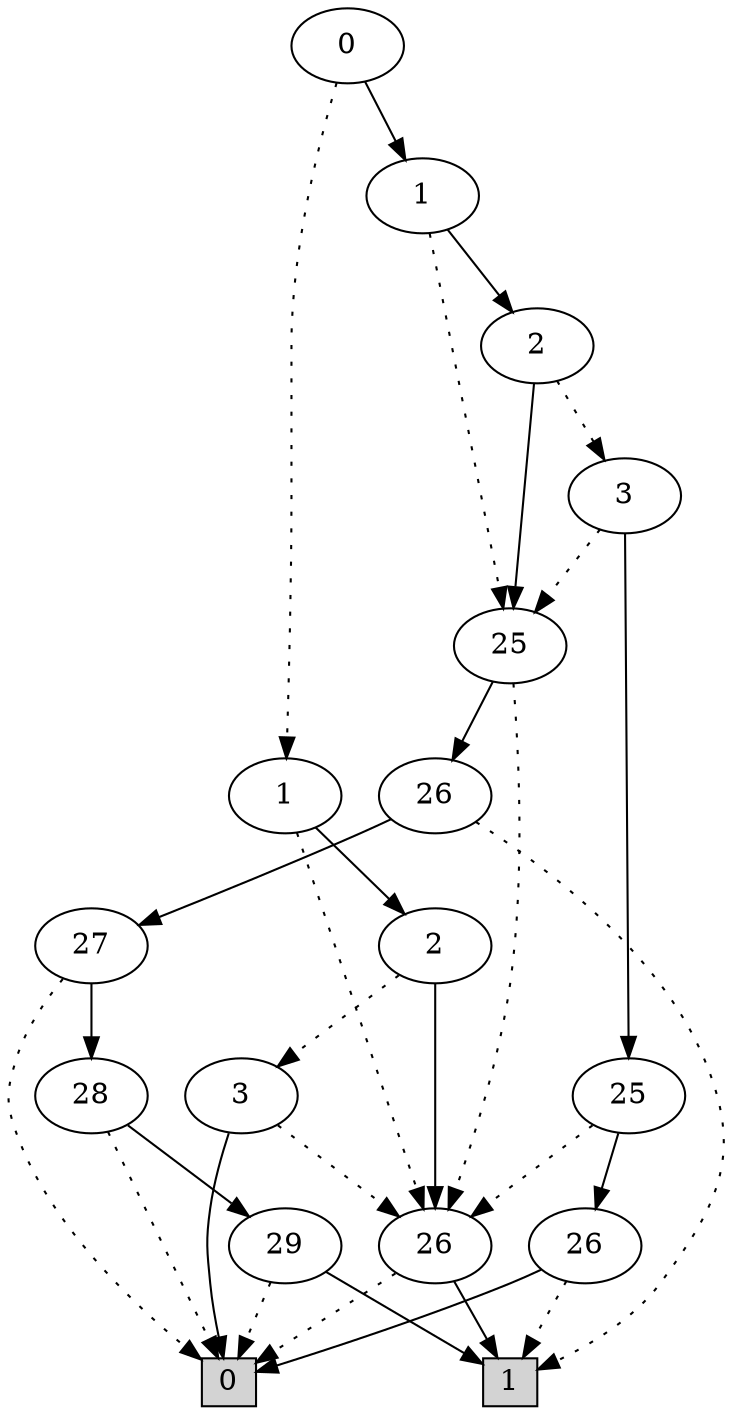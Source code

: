digraph G {
0 [shape=box, label="0", style=filled, shape=box, height=0.3, width=0.3];
1 [shape=box, label="1", style=filled, shape=box, height=0.3, width=0.3];
10363 [label="0"];
10363 -> 10338 [style=dotted];
10363 -> 10362 [style=filled];
10338 [label="1"];
10338 -> 54 [style=dotted];
10338 -> 10337 [style=filled];
54 [label="26"];
54 -> 0 [style=dotted];
54 -> 1 [style=filled];
10337 [label="2"];
10337 -> 10336 [style=dotted];
10337 -> 54 [style=filled];
10336 [label="3"];
10336 -> 54 [style=dotted];
10336 -> 0 [style=filled];
10362 [label="1"];
10362 -> 10359 [style=dotted];
10362 -> 10361 [style=filled];
10359 [label="25"];
10359 -> 54 [style=dotted];
10359 -> 10358 [style=filled];
10358 [label="26"];
10358 -> 1 [style=dotted];
10358 -> 1619 [style=filled];
1619 [label="27"];
1619 -> 0 [style=dotted];
1619 -> 1464 [style=filled];
1464 [label="28"];
1464 -> 0 [style=dotted];
1464 -> 60 [style=filled];
60 [label="29"];
60 -> 0 [style=dotted];
60 -> 1 [style=filled];
10361 [label="2"];
10361 -> 10360 [style=dotted];
10361 -> 10359 [style=filled];
10360 [label="3"];
10360 -> 10359 [style=dotted];
10360 -> 10349 [style=filled];
10349 [label="25"];
10349 -> 54 [style=dotted];
10349 -> 55 [style=filled];
55 [label="26"];
55 -> 1 [style=dotted];
55 -> 0 [style=filled];
}
